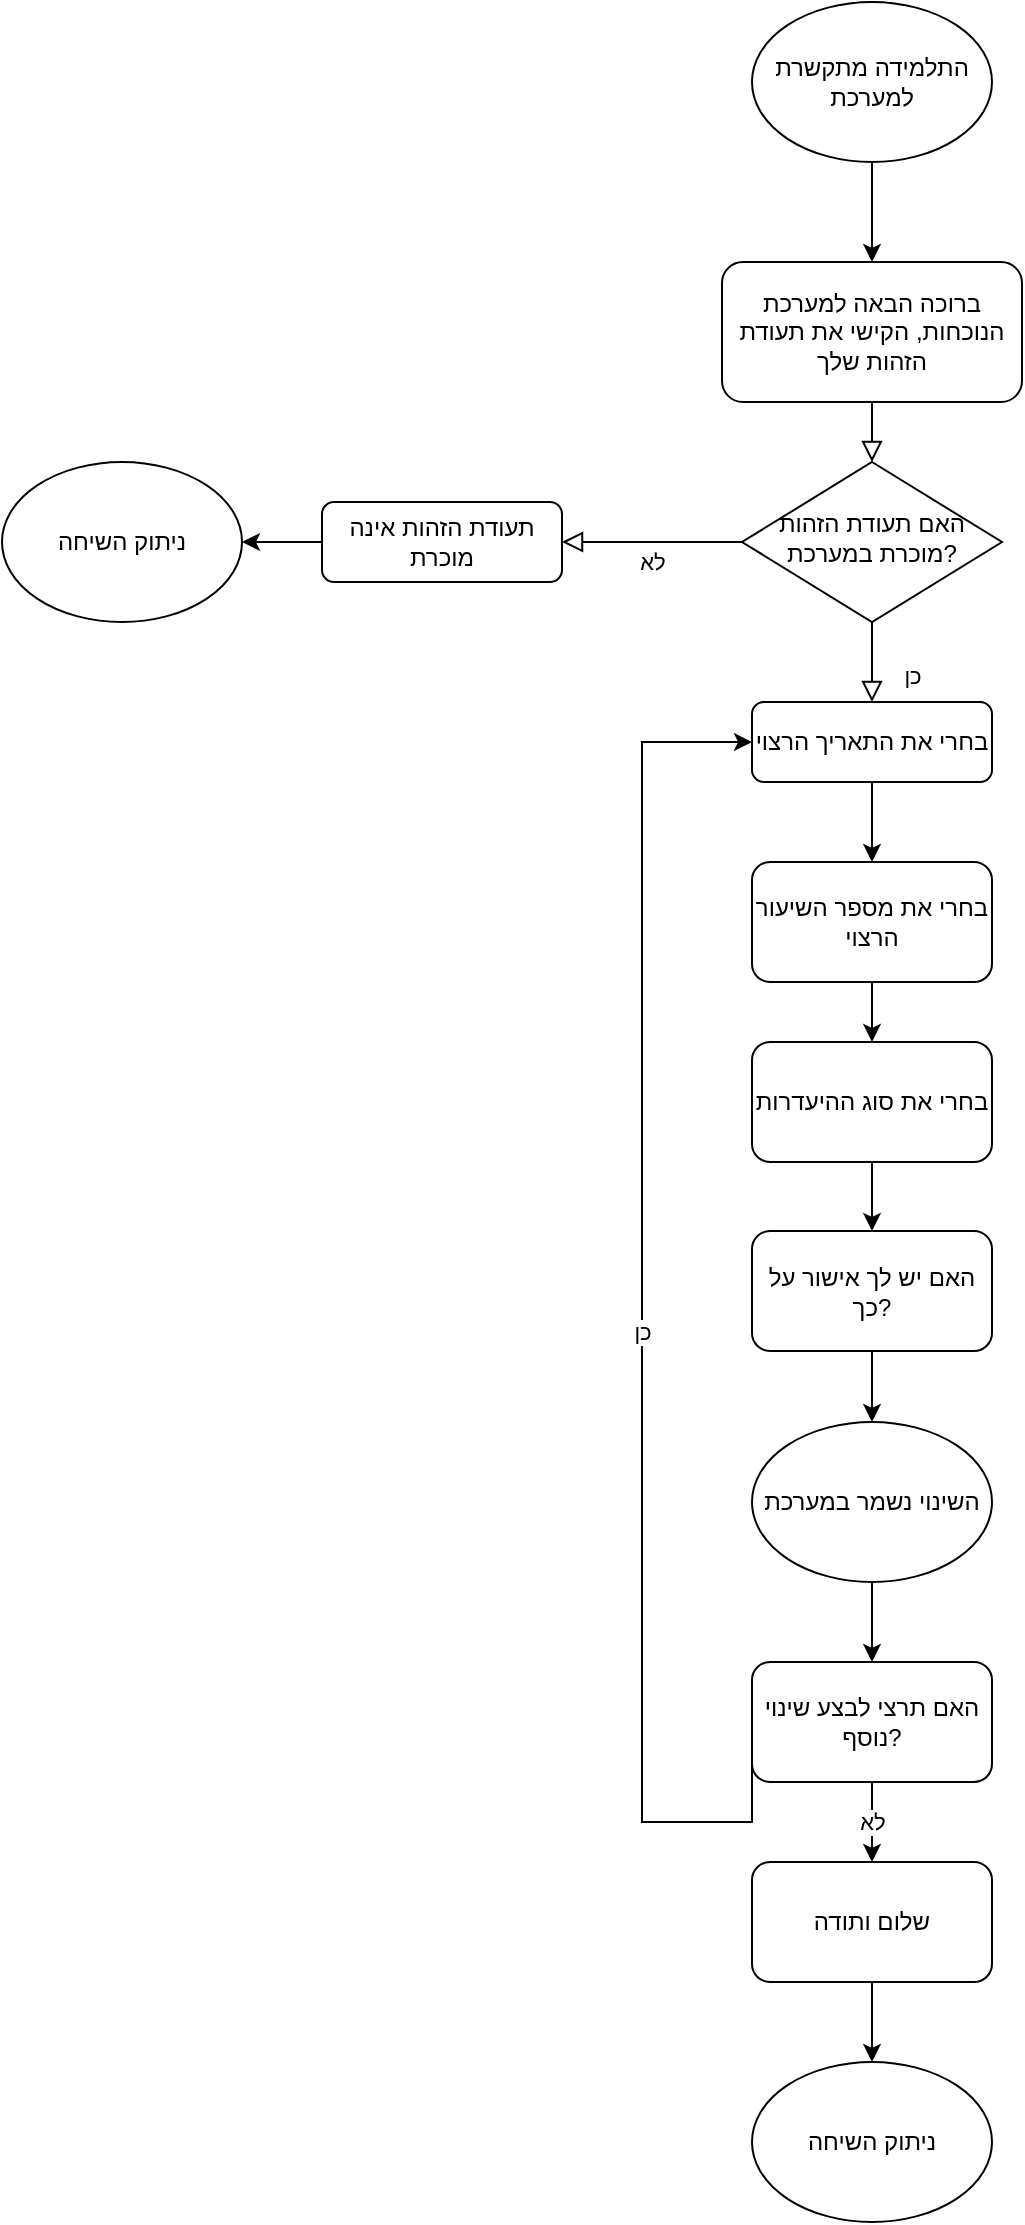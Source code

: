 <mxfile version="14.1.8" type="device"><diagram id="C5RBs43oDa-KdzZeNtuy" name="Page-1"><mxGraphModel dx="950" dy="1816" grid="1" gridSize="10" guides="1" tooltips="1" connect="1" arrows="1" fold="1" page="1" pageScale="1" pageWidth="827" pageHeight="1169" math="0" shadow="0"><root><mxCell id="WIyWlLk6GJQsqaUBKTNV-0"/><mxCell id="WIyWlLk6GJQsqaUBKTNV-1" parent="WIyWlLk6GJQsqaUBKTNV-0"/><mxCell id="WIyWlLk6GJQsqaUBKTNV-2" value="" style="rounded=0;html=1;jettySize=auto;orthogonalLoop=1;fontSize=11;endArrow=block;endFill=0;endSize=8;strokeWidth=1;shadow=0;labelBackgroundColor=none;edgeStyle=orthogonalEdgeStyle;" parent="WIyWlLk6GJQsqaUBKTNV-1" source="WIyWlLk6GJQsqaUBKTNV-3" target="WIyWlLk6GJQsqaUBKTNV-6" edge="1"><mxGeometry relative="1" as="geometry"/></mxCell><mxCell id="WIyWlLk6GJQsqaUBKTNV-3" value="ברוכה הבאה למערכת הנוכחות, הקישי את תעודת הזהות שלך" style="rounded=1;whiteSpace=wrap;html=1;fontSize=12;glass=0;strokeWidth=1;shadow=0;" parent="WIyWlLk6GJQsqaUBKTNV-1" vertex="1"><mxGeometry x="450" y="-1000" width="150" height="70" as="geometry"/></mxCell><mxCell id="WIyWlLk6GJQsqaUBKTNV-5" value="לא" style="edgeStyle=orthogonalEdgeStyle;rounded=0;html=1;jettySize=auto;orthogonalLoop=1;fontSize=11;endArrow=block;endFill=0;endSize=8;strokeWidth=1;shadow=0;labelBackgroundColor=none;" parent="WIyWlLk6GJQsqaUBKTNV-1" source="WIyWlLk6GJQsqaUBKTNV-6" target="WIyWlLk6GJQsqaUBKTNV-7" edge="1"><mxGeometry y="10" relative="1" as="geometry"><mxPoint as="offset"/></mxGeometry></mxCell><mxCell id="WIyWlLk6GJQsqaUBKTNV-6" value="האם תעודת הזהות מוכרת במערכת?" style="rhombus;whiteSpace=wrap;html=1;shadow=0;fontFamily=Helvetica;fontSize=12;align=center;strokeWidth=1;spacing=6;spacingTop=-4;" parent="WIyWlLk6GJQsqaUBKTNV-1" vertex="1"><mxGeometry x="460" y="-900" width="130" height="80" as="geometry"/></mxCell><mxCell id="WSDeQFi7zQyzL6DkAKP0-3" value="" style="edgeStyle=orthogonalEdgeStyle;rounded=0;orthogonalLoop=1;jettySize=auto;html=1;" edge="1" parent="WIyWlLk6GJQsqaUBKTNV-1" source="WIyWlLk6GJQsqaUBKTNV-7" target="WSDeQFi7zQyzL6DkAKP0-2"><mxGeometry relative="1" as="geometry"/></mxCell><mxCell id="WIyWlLk6GJQsqaUBKTNV-7" value="תעודת הזהות אינה מוכרת" style="rounded=1;whiteSpace=wrap;html=1;fontSize=12;glass=0;strokeWidth=1;shadow=0;" parent="WIyWlLk6GJQsqaUBKTNV-1" vertex="1"><mxGeometry x="250" y="-880" width="120" height="40" as="geometry"/></mxCell><mxCell id="WIyWlLk6GJQsqaUBKTNV-8" value="כן" style="rounded=0;html=1;jettySize=auto;orthogonalLoop=1;fontSize=11;endArrow=block;endFill=0;endSize=8;strokeWidth=1;shadow=0;labelBackgroundColor=none;edgeStyle=orthogonalEdgeStyle;exitX=0.5;exitY=1;exitDx=0;exitDy=0;" parent="WIyWlLk6GJQsqaUBKTNV-1" source="WIyWlLk6GJQsqaUBKTNV-6" target="WIyWlLk6GJQsqaUBKTNV-11" edge="1"><mxGeometry x="0.333" y="20" relative="1" as="geometry"><mxPoint as="offset"/><mxPoint x="525" y="-680" as="sourcePoint"/></mxGeometry></mxCell><mxCell id="WSDeQFi7zQyzL6DkAKP0-5" value="" style="edgeStyle=orthogonalEdgeStyle;rounded=0;orthogonalLoop=1;jettySize=auto;html=1;" edge="1" parent="WIyWlLk6GJQsqaUBKTNV-1" source="WIyWlLk6GJQsqaUBKTNV-11" target="WSDeQFi7zQyzL6DkAKP0-4"><mxGeometry relative="1" as="geometry"/></mxCell><mxCell id="WIyWlLk6GJQsqaUBKTNV-11" value="בחרי את התאריך הרצוי" style="rounded=1;whiteSpace=wrap;html=1;fontSize=12;glass=0;strokeWidth=1;shadow=0;" parent="WIyWlLk6GJQsqaUBKTNV-1" vertex="1"><mxGeometry x="465" y="-780" width="120" height="40" as="geometry"/></mxCell><mxCell id="WSDeQFi7zQyzL6DkAKP0-1" style="edgeStyle=orthogonalEdgeStyle;rounded=0;orthogonalLoop=1;jettySize=auto;html=1;" edge="1" parent="WIyWlLk6GJQsqaUBKTNV-1" source="WSDeQFi7zQyzL6DkAKP0-0" target="WIyWlLk6GJQsqaUBKTNV-3"><mxGeometry relative="1" as="geometry"/></mxCell><mxCell id="WSDeQFi7zQyzL6DkAKP0-0" value="התלמידה מתקשרת למערכת" style="ellipse;whiteSpace=wrap;html=1;" vertex="1" parent="WIyWlLk6GJQsqaUBKTNV-1"><mxGeometry x="465" y="-1130" width="120" height="80" as="geometry"/></mxCell><mxCell id="WSDeQFi7zQyzL6DkAKP0-2" value="ניתוק השיחה" style="ellipse;whiteSpace=wrap;html=1;rounded=1;shadow=0;strokeWidth=1;glass=0;" vertex="1" parent="WIyWlLk6GJQsqaUBKTNV-1"><mxGeometry x="90" y="-900" width="120" height="80" as="geometry"/></mxCell><mxCell id="WSDeQFi7zQyzL6DkAKP0-7" value="" style="edgeStyle=orthogonalEdgeStyle;rounded=0;orthogonalLoop=1;jettySize=auto;html=1;" edge="1" parent="WIyWlLk6GJQsqaUBKTNV-1" source="WSDeQFi7zQyzL6DkAKP0-4" target="WSDeQFi7zQyzL6DkAKP0-6"><mxGeometry relative="1" as="geometry"/></mxCell><mxCell id="WSDeQFi7zQyzL6DkAKP0-4" value="בחרי את מספר השיעור הרצוי" style="whiteSpace=wrap;html=1;rounded=1;shadow=0;strokeWidth=1;glass=0;" vertex="1" parent="WIyWlLk6GJQsqaUBKTNV-1"><mxGeometry x="465" y="-700" width="120" height="60" as="geometry"/></mxCell><mxCell id="WSDeQFi7zQyzL6DkAKP0-9" value="" style="edgeStyle=orthogonalEdgeStyle;rounded=0;orthogonalLoop=1;jettySize=auto;html=1;" edge="1" parent="WIyWlLk6GJQsqaUBKTNV-1" source="WSDeQFi7zQyzL6DkAKP0-6" target="WSDeQFi7zQyzL6DkAKP0-8"><mxGeometry relative="1" as="geometry"/></mxCell><mxCell id="WSDeQFi7zQyzL6DkAKP0-6" value="בחרי את סוג ההיעדרות" style="whiteSpace=wrap;html=1;rounded=1;shadow=0;strokeWidth=1;glass=0;" vertex="1" parent="WIyWlLk6GJQsqaUBKTNV-1"><mxGeometry x="465" y="-610" width="120" height="60" as="geometry"/></mxCell><mxCell id="WSDeQFi7zQyzL6DkAKP0-11" value="" style="edgeStyle=orthogonalEdgeStyle;rounded=0;orthogonalLoop=1;jettySize=auto;html=1;" edge="1" parent="WIyWlLk6GJQsqaUBKTNV-1" source="WSDeQFi7zQyzL6DkAKP0-8" target="WSDeQFi7zQyzL6DkAKP0-10"><mxGeometry relative="1" as="geometry"/></mxCell><mxCell id="WSDeQFi7zQyzL6DkAKP0-8" value="האם יש לך אישור על כך?" style="whiteSpace=wrap;html=1;rounded=1;shadow=0;strokeWidth=1;glass=0;" vertex="1" parent="WIyWlLk6GJQsqaUBKTNV-1"><mxGeometry x="465" y="-515.5" width="120" height="60" as="geometry"/></mxCell><mxCell id="WSDeQFi7zQyzL6DkAKP0-13" value="" style="edgeStyle=orthogonalEdgeStyle;rounded=0;orthogonalLoop=1;jettySize=auto;html=1;" edge="1" parent="WIyWlLk6GJQsqaUBKTNV-1" source="WSDeQFi7zQyzL6DkAKP0-10" target="WSDeQFi7zQyzL6DkAKP0-12"><mxGeometry relative="1" as="geometry"/></mxCell><mxCell id="WSDeQFi7zQyzL6DkAKP0-10" value="השינוי נשמר במערכת" style="ellipse;whiteSpace=wrap;html=1;rounded=1;shadow=0;strokeWidth=1;glass=0;" vertex="1" parent="WIyWlLk6GJQsqaUBKTNV-1"><mxGeometry x="465" y="-420" width="120" height="80" as="geometry"/></mxCell><mxCell id="WSDeQFi7zQyzL6DkAKP0-14" value="כן" style="edgeStyle=orthogonalEdgeStyle;rounded=0;orthogonalLoop=1;jettySize=auto;html=1;exitX=0;exitY=0.5;exitDx=0;exitDy=0;entryX=0;entryY=0.5;entryDx=0;entryDy=0;" edge="1" parent="WIyWlLk6GJQsqaUBKTNV-1" source="WSDeQFi7zQyzL6DkAKP0-12" target="WIyWlLk6GJQsqaUBKTNV-11"><mxGeometry relative="1" as="geometry"><Array as="points"><mxPoint x="410" y="-220"/><mxPoint x="410" y="-760"/></Array></mxGeometry></mxCell><mxCell id="WSDeQFi7zQyzL6DkAKP0-17" value="" style="edgeStyle=orthogonalEdgeStyle;rounded=0;orthogonalLoop=1;jettySize=auto;html=1;exitX=0.5;exitY=1;exitDx=0;exitDy=0;" edge="1" parent="WIyWlLk6GJQsqaUBKTNV-1" source="WSDeQFi7zQyzL6DkAKP0-18" target="WSDeQFi7zQyzL6DkAKP0-15"><mxGeometry relative="1" as="geometry"><mxPoint x="410" y="-160" as="sourcePoint"/></mxGeometry></mxCell><mxCell id="WSDeQFi7zQyzL6DkAKP0-19" value="לא" style="edgeStyle=orthogonalEdgeStyle;rounded=0;orthogonalLoop=1;jettySize=auto;html=1;entryX=0.5;entryY=0;entryDx=0;entryDy=0;" edge="1" parent="WIyWlLk6GJQsqaUBKTNV-1" source="WSDeQFi7zQyzL6DkAKP0-12" target="WSDeQFi7zQyzL6DkAKP0-18"><mxGeometry relative="1" as="geometry"/></mxCell><mxCell id="WSDeQFi7zQyzL6DkAKP0-12" value="האם תרצי לבצע שינוי נוסף?" style="whiteSpace=wrap;html=1;rounded=1;shadow=0;strokeWidth=1;glass=0;" vertex="1" parent="WIyWlLk6GJQsqaUBKTNV-1"><mxGeometry x="465" y="-300" width="120" height="60" as="geometry"/></mxCell><mxCell id="WSDeQFi7zQyzL6DkAKP0-15" value="ניתוק השיחה" style="ellipse;whiteSpace=wrap;html=1;rounded=1;shadow=0;strokeWidth=1;glass=0;" vertex="1" parent="WIyWlLk6GJQsqaUBKTNV-1"><mxGeometry x="465" y="-100" width="120" height="80" as="geometry"/></mxCell><mxCell id="WSDeQFi7zQyzL6DkAKP0-18" value="שלום ותודה" style="rounded=1;whiteSpace=wrap;html=1;" vertex="1" parent="WIyWlLk6GJQsqaUBKTNV-1"><mxGeometry x="465" y="-200" width="120" height="60" as="geometry"/></mxCell></root></mxGraphModel></diagram></mxfile>